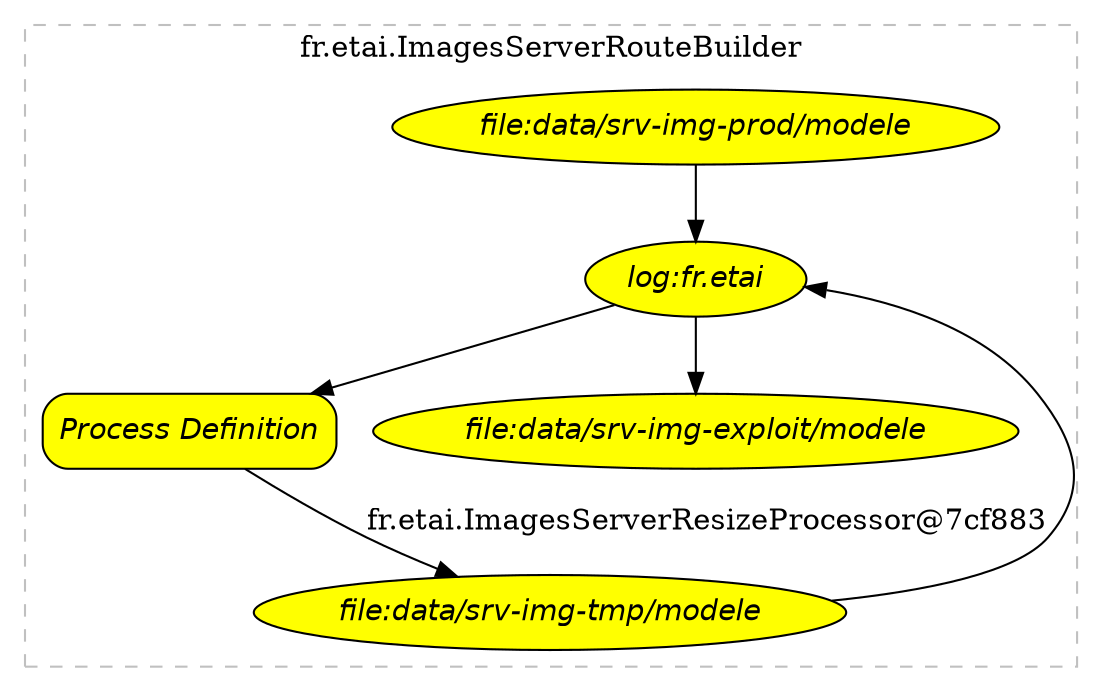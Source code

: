 digraph CamelRoutes {

node [style = "rounded,filled", fillcolor = yellow, fontname="Helvetica-Oblique"];

subgraph cluster_0 {
label = "fr.etai.ImagesServerRouteBuilder";
color = grey;
style = "dashed";
URL = "fr.etai.ImagesServerRouteBuilder.html";


node1 [
label = "file:data/srv-img-prod/modele"
tooltip = "file:data/srv-img-prod/modele?noop=true"
URL = "http://camel.apache.org/message-endpoint.html"
];


node2 [
label = "log:fr.etai"
tooltip = "log:fr.etai?showAll=true&multiline=true"
URL = "http://camel.apache.org/message-endpoint.html"
];

node1 -> node2 [
];

node3 [
label = "Process Definition"
tooltip = "Process Definition: fr.etai.ImagesServerResizeProcessor@7cf883"
URL = "http://camel.apache.org/process-definition.html"
shape = "box"
];

node2 -> node3 [
];

node4 [
label = "file:data/srv-img-tmp/modele"
tooltip = "file:data/srv-img-tmp/modele"
URL = "http://camel.apache.org/message-endpoint.html"
];

node3 -> node4 [
label = "fr.etai.ImagesServerResizeProcessor@7cf883"
];

node4 -> node2 [
];

node5 [
label = "file:data/srv-img-exploit/modele"
tooltip = "file:data/srv-img-exploit/modele"
URL = "http://camel.apache.org/message-endpoint.html"
];

node2 -> node5 [
];

}

}
